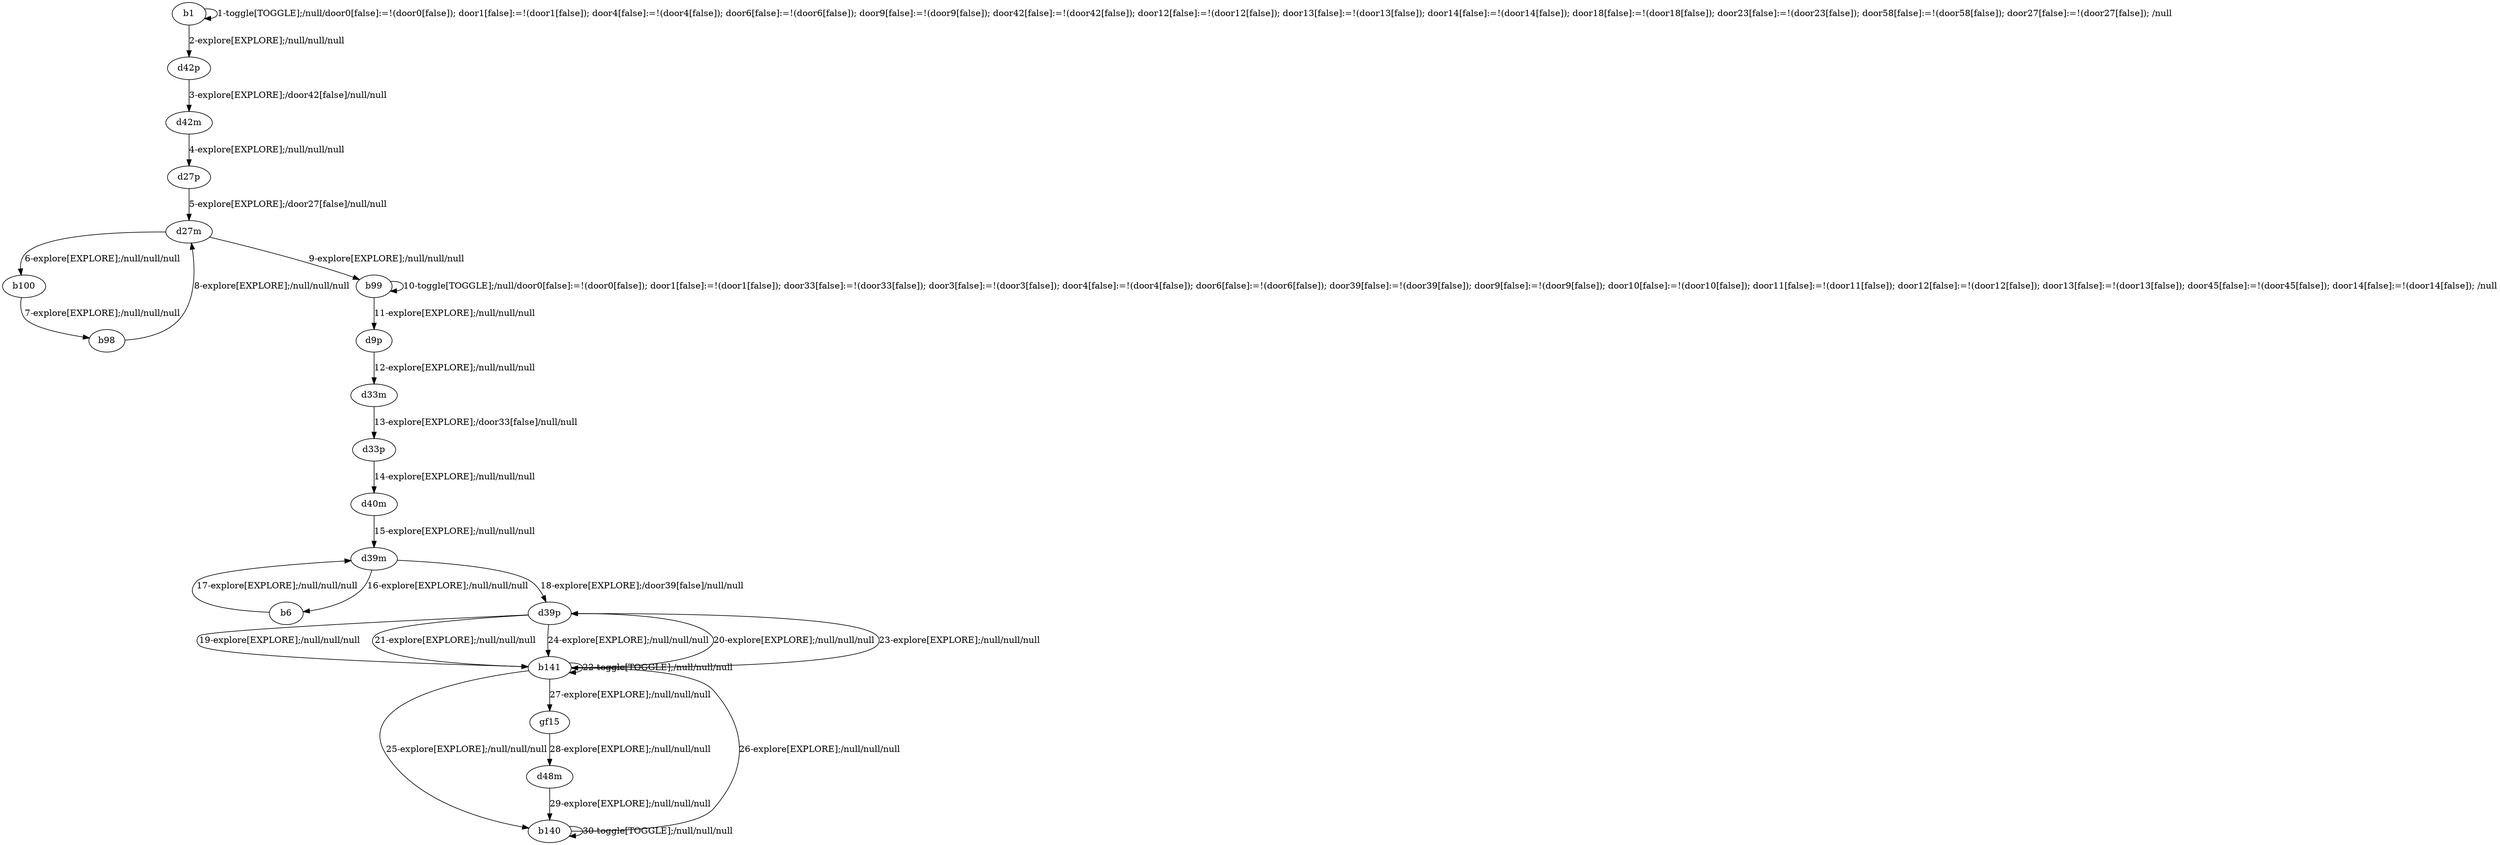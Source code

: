 # Total number of goals covered by this test: 2
# d48m --> b140
# b140 --> b140

digraph g {
"b1" -> "b1" [label = "1-toggle[TOGGLE];/null/door0[false]:=!(door0[false]); door1[false]:=!(door1[false]); door4[false]:=!(door4[false]); door6[false]:=!(door6[false]); door9[false]:=!(door9[false]); door42[false]:=!(door42[false]); door12[false]:=!(door12[false]); door13[false]:=!(door13[false]); door14[false]:=!(door14[false]); door18[false]:=!(door18[false]); door23[false]:=!(door23[false]); door58[false]:=!(door58[false]); door27[false]:=!(door27[false]); /null"];
"b1" -> "d42p" [label = "2-explore[EXPLORE];/null/null/null"];
"d42p" -> "d42m" [label = "3-explore[EXPLORE];/door42[false]/null/null"];
"d42m" -> "d27p" [label = "4-explore[EXPLORE];/null/null/null"];
"d27p" -> "d27m" [label = "5-explore[EXPLORE];/door27[false]/null/null"];
"d27m" -> "b100" [label = "6-explore[EXPLORE];/null/null/null"];
"b100" -> "b98" [label = "7-explore[EXPLORE];/null/null/null"];
"b98" -> "d27m" [label = "8-explore[EXPLORE];/null/null/null"];
"d27m" -> "b99" [label = "9-explore[EXPLORE];/null/null/null"];
"b99" -> "b99" [label = "10-toggle[TOGGLE];/null/door0[false]:=!(door0[false]); door1[false]:=!(door1[false]); door33[false]:=!(door33[false]); door3[false]:=!(door3[false]); door4[false]:=!(door4[false]); door6[false]:=!(door6[false]); door39[false]:=!(door39[false]); door9[false]:=!(door9[false]); door10[false]:=!(door10[false]); door11[false]:=!(door11[false]); door12[false]:=!(door12[false]); door13[false]:=!(door13[false]); door45[false]:=!(door45[false]); door14[false]:=!(door14[false]); /null"];
"b99" -> "d9p" [label = "11-explore[EXPLORE];/null/null/null"];
"d9p" -> "d33m" [label = "12-explore[EXPLORE];/null/null/null"];
"d33m" -> "d33p" [label = "13-explore[EXPLORE];/door33[false]/null/null"];
"d33p" -> "d40m" [label = "14-explore[EXPLORE];/null/null/null"];
"d40m" -> "d39m" [label = "15-explore[EXPLORE];/null/null/null"];
"d39m" -> "b6" [label = "16-explore[EXPLORE];/null/null/null"];
"b6" -> "d39m" [label = "17-explore[EXPLORE];/null/null/null"];
"d39m" -> "d39p" [label = "18-explore[EXPLORE];/door39[false]/null/null"];
"d39p" -> "b141" [label = "19-explore[EXPLORE];/null/null/null"];
"b141" -> "d39p" [label = "20-explore[EXPLORE];/null/null/null"];
"d39p" -> "b141" [label = "21-explore[EXPLORE];/null/null/null"];
"b141" -> "b141" [label = "22-toggle[TOGGLE];/null/null/null"];
"b141" -> "d39p" [label = "23-explore[EXPLORE];/null/null/null"];
"d39p" -> "b141" [label = "24-explore[EXPLORE];/null/null/null"];
"b141" -> "b140" [label = "25-explore[EXPLORE];/null/null/null"];
"b140" -> "b141" [label = "26-explore[EXPLORE];/null/null/null"];
"b141" -> "gf15" [label = "27-explore[EXPLORE];/null/null/null"];
"gf15" -> "d48m" [label = "28-explore[EXPLORE];/null/null/null"];
"d48m" -> "b140" [label = "29-explore[EXPLORE];/null/null/null"];
"b140" -> "b140" [label = "30-toggle[TOGGLE];/null/null/null"];
}